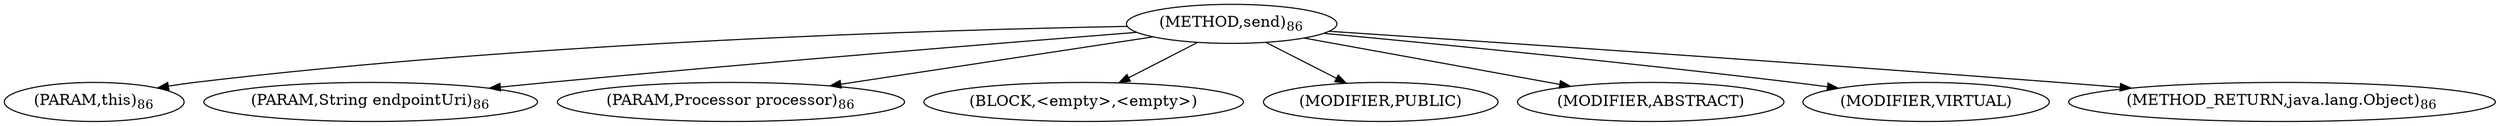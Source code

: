 digraph "send" {  
"78" [label = <(METHOD,send)<SUB>86</SUB>> ]
"79" [label = <(PARAM,this)<SUB>86</SUB>> ]
"80" [label = <(PARAM,String endpointUri)<SUB>86</SUB>> ]
"81" [label = <(PARAM,Processor processor)<SUB>86</SUB>> ]
"82" [label = <(BLOCK,&lt;empty&gt;,&lt;empty&gt;)> ]
"83" [label = <(MODIFIER,PUBLIC)> ]
"84" [label = <(MODIFIER,ABSTRACT)> ]
"85" [label = <(MODIFIER,VIRTUAL)> ]
"86" [label = <(METHOD_RETURN,java.lang.Object)<SUB>86</SUB>> ]
  "78" -> "79" 
  "78" -> "80" 
  "78" -> "81" 
  "78" -> "82" 
  "78" -> "83" 
  "78" -> "84" 
  "78" -> "85" 
  "78" -> "86" 
}
